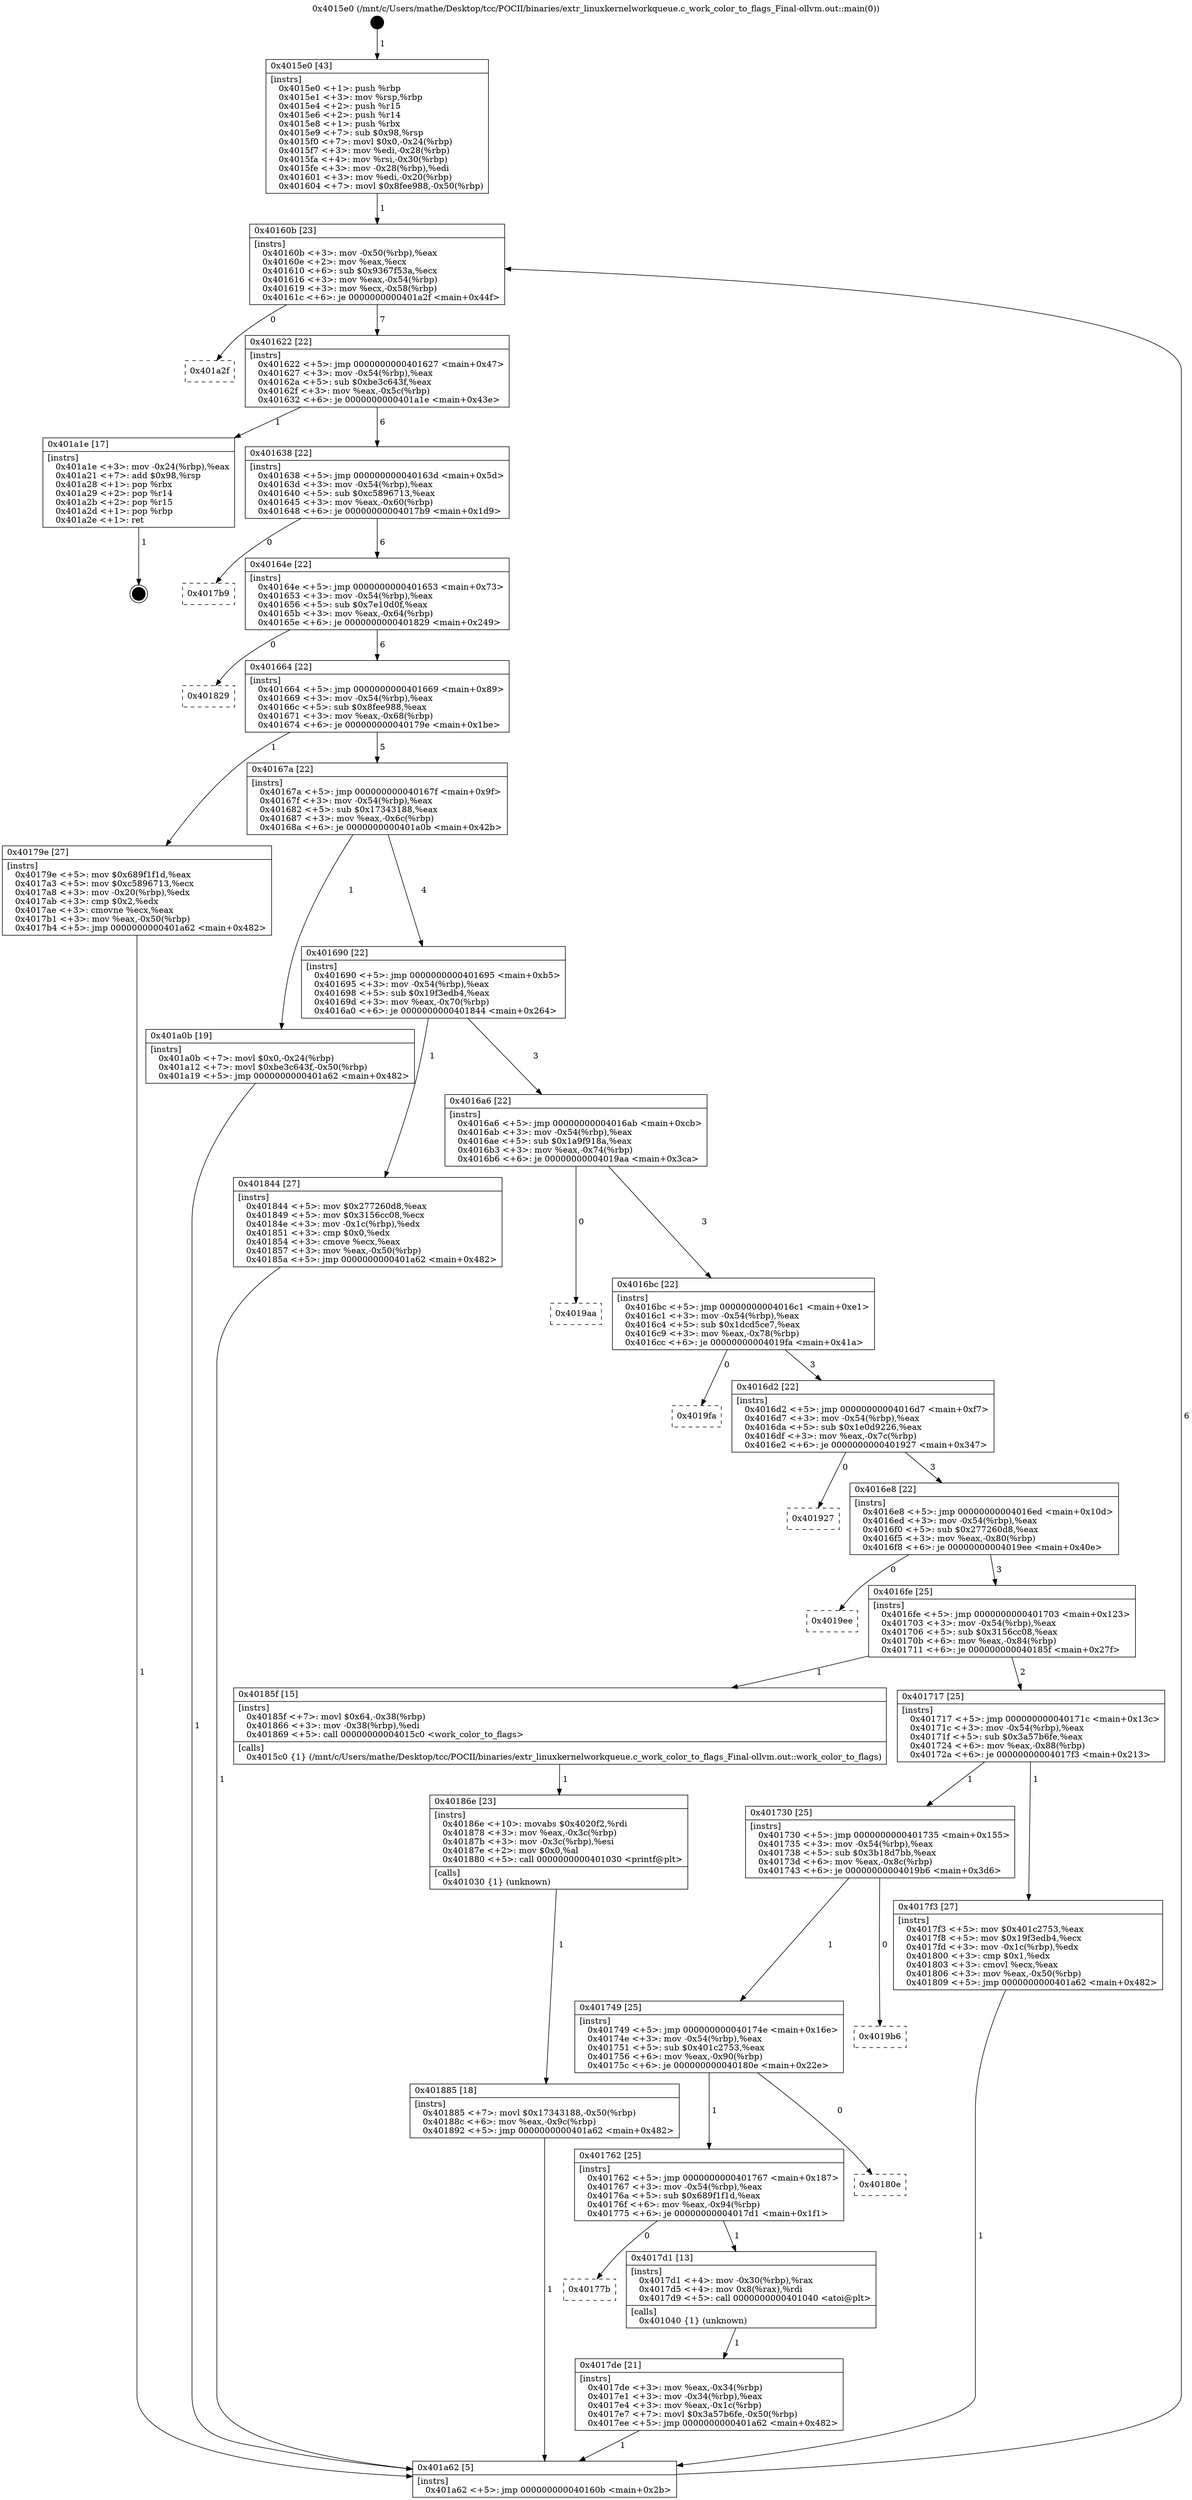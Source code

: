 digraph "0x4015e0" {
  label = "0x4015e0 (/mnt/c/Users/mathe/Desktop/tcc/POCII/binaries/extr_linuxkernelworkqueue.c_work_color_to_flags_Final-ollvm.out::main(0))"
  labelloc = "t"
  node[shape=record]

  Entry [label="",width=0.3,height=0.3,shape=circle,fillcolor=black,style=filled]
  "0x40160b" [label="{
     0x40160b [23]\l
     | [instrs]\l
     &nbsp;&nbsp;0x40160b \<+3\>: mov -0x50(%rbp),%eax\l
     &nbsp;&nbsp;0x40160e \<+2\>: mov %eax,%ecx\l
     &nbsp;&nbsp;0x401610 \<+6\>: sub $0x9367f53a,%ecx\l
     &nbsp;&nbsp;0x401616 \<+3\>: mov %eax,-0x54(%rbp)\l
     &nbsp;&nbsp;0x401619 \<+3\>: mov %ecx,-0x58(%rbp)\l
     &nbsp;&nbsp;0x40161c \<+6\>: je 0000000000401a2f \<main+0x44f\>\l
  }"]
  "0x401a2f" [label="{
     0x401a2f\l
  }", style=dashed]
  "0x401622" [label="{
     0x401622 [22]\l
     | [instrs]\l
     &nbsp;&nbsp;0x401622 \<+5\>: jmp 0000000000401627 \<main+0x47\>\l
     &nbsp;&nbsp;0x401627 \<+3\>: mov -0x54(%rbp),%eax\l
     &nbsp;&nbsp;0x40162a \<+5\>: sub $0xbe3c643f,%eax\l
     &nbsp;&nbsp;0x40162f \<+3\>: mov %eax,-0x5c(%rbp)\l
     &nbsp;&nbsp;0x401632 \<+6\>: je 0000000000401a1e \<main+0x43e\>\l
  }"]
  Exit [label="",width=0.3,height=0.3,shape=circle,fillcolor=black,style=filled,peripheries=2]
  "0x401a1e" [label="{
     0x401a1e [17]\l
     | [instrs]\l
     &nbsp;&nbsp;0x401a1e \<+3\>: mov -0x24(%rbp),%eax\l
     &nbsp;&nbsp;0x401a21 \<+7\>: add $0x98,%rsp\l
     &nbsp;&nbsp;0x401a28 \<+1\>: pop %rbx\l
     &nbsp;&nbsp;0x401a29 \<+2\>: pop %r14\l
     &nbsp;&nbsp;0x401a2b \<+2\>: pop %r15\l
     &nbsp;&nbsp;0x401a2d \<+1\>: pop %rbp\l
     &nbsp;&nbsp;0x401a2e \<+1\>: ret\l
  }"]
  "0x401638" [label="{
     0x401638 [22]\l
     | [instrs]\l
     &nbsp;&nbsp;0x401638 \<+5\>: jmp 000000000040163d \<main+0x5d\>\l
     &nbsp;&nbsp;0x40163d \<+3\>: mov -0x54(%rbp),%eax\l
     &nbsp;&nbsp;0x401640 \<+5\>: sub $0xc5896713,%eax\l
     &nbsp;&nbsp;0x401645 \<+3\>: mov %eax,-0x60(%rbp)\l
     &nbsp;&nbsp;0x401648 \<+6\>: je 00000000004017b9 \<main+0x1d9\>\l
  }"]
  "0x401885" [label="{
     0x401885 [18]\l
     | [instrs]\l
     &nbsp;&nbsp;0x401885 \<+7\>: movl $0x17343188,-0x50(%rbp)\l
     &nbsp;&nbsp;0x40188c \<+6\>: mov %eax,-0x9c(%rbp)\l
     &nbsp;&nbsp;0x401892 \<+5\>: jmp 0000000000401a62 \<main+0x482\>\l
  }"]
  "0x4017b9" [label="{
     0x4017b9\l
  }", style=dashed]
  "0x40164e" [label="{
     0x40164e [22]\l
     | [instrs]\l
     &nbsp;&nbsp;0x40164e \<+5\>: jmp 0000000000401653 \<main+0x73\>\l
     &nbsp;&nbsp;0x401653 \<+3\>: mov -0x54(%rbp),%eax\l
     &nbsp;&nbsp;0x401656 \<+5\>: sub $0x7e10d0f,%eax\l
     &nbsp;&nbsp;0x40165b \<+3\>: mov %eax,-0x64(%rbp)\l
     &nbsp;&nbsp;0x40165e \<+6\>: je 0000000000401829 \<main+0x249\>\l
  }"]
  "0x40186e" [label="{
     0x40186e [23]\l
     | [instrs]\l
     &nbsp;&nbsp;0x40186e \<+10\>: movabs $0x4020f2,%rdi\l
     &nbsp;&nbsp;0x401878 \<+3\>: mov %eax,-0x3c(%rbp)\l
     &nbsp;&nbsp;0x40187b \<+3\>: mov -0x3c(%rbp),%esi\l
     &nbsp;&nbsp;0x40187e \<+2\>: mov $0x0,%al\l
     &nbsp;&nbsp;0x401880 \<+5\>: call 0000000000401030 \<printf@plt\>\l
     | [calls]\l
     &nbsp;&nbsp;0x401030 \{1\} (unknown)\l
  }"]
  "0x401829" [label="{
     0x401829\l
  }", style=dashed]
  "0x401664" [label="{
     0x401664 [22]\l
     | [instrs]\l
     &nbsp;&nbsp;0x401664 \<+5\>: jmp 0000000000401669 \<main+0x89\>\l
     &nbsp;&nbsp;0x401669 \<+3\>: mov -0x54(%rbp),%eax\l
     &nbsp;&nbsp;0x40166c \<+5\>: sub $0x8fee988,%eax\l
     &nbsp;&nbsp;0x401671 \<+3\>: mov %eax,-0x68(%rbp)\l
     &nbsp;&nbsp;0x401674 \<+6\>: je 000000000040179e \<main+0x1be\>\l
  }"]
  "0x4017de" [label="{
     0x4017de [21]\l
     | [instrs]\l
     &nbsp;&nbsp;0x4017de \<+3\>: mov %eax,-0x34(%rbp)\l
     &nbsp;&nbsp;0x4017e1 \<+3\>: mov -0x34(%rbp),%eax\l
     &nbsp;&nbsp;0x4017e4 \<+3\>: mov %eax,-0x1c(%rbp)\l
     &nbsp;&nbsp;0x4017e7 \<+7\>: movl $0x3a57b6fe,-0x50(%rbp)\l
     &nbsp;&nbsp;0x4017ee \<+5\>: jmp 0000000000401a62 \<main+0x482\>\l
  }"]
  "0x40179e" [label="{
     0x40179e [27]\l
     | [instrs]\l
     &nbsp;&nbsp;0x40179e \<+5\>: mov $0x689f1f1d,%eax\l
     &nbsp;&nbsp;0x4017a3 \<+5\>: mov $0xc5896713,%ecx\l
     &nbsp;&nbsp;0x4017a8 \<+3\>: mov -0x20(%rbp),%edx\l
     &nbsp;&nbsp;0x4017ab \<+3\>: cmp $0x2,%edx\l
     &nbsp;&nbsp;0x4017ae \<+3\>: cmovne %ecx,%eax\l
     &nbsp;&nbsp;0x4017b1 \<+3\>: mov %eax,-0x50(%rbp)\l
     &nbsp;&nbsp;0x4017b4 \<+5\>: jmp 0000000000401a62 \<main+0x482\>\l
  }"]
  "0x40167a" [label="{
     0x40167a [22]\l
     | [instrs]\l
     &nbsp;&nbsp;0x40167a \<+5\>: jmp 000000000040167f \<main+0x9f\>\l
     &nbsp;&nbsp;0x40167f \<+3\>: mov -0x54(%rbp),%eax\l
     &nbsp;&nbsp;0x401682 \<+5\>: sub $0x17343188,%eax\l
     &nbsp;&nbsp;0x401687 \<+3\>: mov %eax,-0x6c(%rbp)\l
     &nbsp;&nbsp;0x40168a \<+6\>: je 0000000000401a0b \<main+0x42b\>\l
  }"]
  "0x401a62" [label="{
     0x401a62 [5]\l
     | [instrs]\l
     &nbsp;&nbsp;0x401a62 \<+5\>: jmp 000000000040160b \<main+0x2b\>\l
  }"]
  "0x4015e0" [label="{
     0x4015e0 [43]\l
     | [instrs]\l
     &nbsp;&nbsp;0x4015e0 \<+1\>: push %rbp\l
     &nbsp;&nbsp;0x4015e1 \<+3\>: mov %rsp,%rbp\l
     &nbsp;&nbsp;0x4015e4 \<+2\>: push %r15\l
     &nbsp;&nbsp;0x4015e6 \<+2\>: push %r14\l
     &nbsp;&nbsp;0x4015e8 \<+1\>: push %rbx\l
     &nbsp;&nbsp;0x4015e9 \<+7\>: sub $0x98,%rsp\l
     &nbsp;&nbsp;0x4015f0 \<+7\>: movl $0x0,-0x24(%rbp)\l
     &nbsp;&nbsp;0x4015f7 \<+3\>: mov %edi,-0x28(%rbp)\l
     &nbsp;&nbsp;0x4015fa \<+4\>: mov %rsi,-0x30(%rbp)\l
     &nbsp;&nbsp;0x4015fe \<+3\>: mov -0x28(%rbp),%edi\l
     &nbsp;&nbsp;0x401601 \<+3\>: mov %edi,-0x20(%rbp)\l
     &nbsp;&nbsp;0x401604 \<+7\>: movl $0x8fee988,-0x50(%rbp)\l
  }"]
  "0x40177b" [label="{
     0x40177b\l
  }", style=dashed]
  "0x401a0b" [label="{
     0x401a0b [19]\l
     | [instrs]\l
     &nbsp;&nbsp;0x401a0b \<+7\>: movl $0x0,-0x24(%rbp)\l
     &nbsp;&nbsp;0x401a12 \<+7\>: movl $0xbe3c643f,-0x50(%rbp)\l
     &nbsp;&nbsp;0x401a19 \<+5\>: jmp 0000000000401a62 \<main+0x482\>\l
  }"]
  "0x401690" [label="{
     0x401690 [22]\l
     | [instrs]\l
     &nbsp;&nbsp;0x401690 \<+5\>: jmp 0000000000401695 \<main+0xb5\>\l
     &nbsp;&nbsp;0x401695 \<+3\>: mov -0x54(%rbp),%eax\l
     &nbsp;&nbsp;0x401698 \<+5\>: sub $0x19f3edb4,%eax\l
     &nbsp;&nbsp;0x40169d \<+3\>: mov %eax,-0x70(%rbp)\l
     &nbsp;&nbsp;0x4016a0 \<+6\>: je 0000000000401844 \<main+0x264\>\l
  }"]
  "0x4017d1" [label="{
     0x4017d1 [13]\l
     | [instrs]\l
     &nbsp;&nbsp;0x4017d1 \<+4\>: mov -0x30(%rbp),%rax\l
     &nbsp;&nbsp;0x4017d5 \<+4\>: mov 0x8(%rax),%rdi\l
     &nbsp;&nbsp;0x4017d9 \<+5\>: call 0000000000401040 \<atoi@plt\>\l
     | [calls]\l
     &nbsp;&nbsp;0x401040 \{1\} (unknown)\l
  }"]
  "0x401844" [label="{
     0x401844 [27]\l
     | [instrs]\l
     &nbsp;&nbsp;0x401844 \<+5\>: mov $0x277260d8,%eax\l
     &nbsp;&nbsp;0x401849 \<+5\>: mov $0x3156cc08,%ecx\l
     &nbsp;&nbsp;0x40184e \<+3\>: mov -0x1c(%rbp),%edx\l
     &nbsp;&nbsp;0x401851 \<+3\>: cmp $0x0,%edx\l
     &nbsp;&nbsp;0x401854 \<+3\>: cmove %ecx,%eax\l
     &nbsp;&nbsp;0x401857 \<+3\>: mov %eax,-0x50(%rbp)\l
     &nbsp;&nbsp;0x40185a \<+5\>: jmp 0000000000401a62 \<main+0x482\>\l
  }"]
  "0x4016a6" [label="{
     0x4016a6 [22]\l
     | [instrs]\l
     &nbsp;&nbsp;0x4016a6 \<+5\>: jmp 00000000004016ab \<main+0xcb\>\l
     &nbsp;&nbsp;0x4016ab \<+3\>: mov -0x54(%rbp),%eax\l
     &nbsp;&nbsp;0x4016ae \<+5\>: sub $0x1a9f918a,%eax\l
     &nbsp;&nbsp;0x4016b3 \<+3\>: mov %eax,-0x74(%rbp)\l
     &nbsp;&nbsp;0x4016b6 \<+6\>: je 00000000004019aa \<main+0x3ca\>\l
  }"]
  "0x401762" [label="{
     0x401762 [25]\l
     | [instrs]\l
     &nbsp;&nbsp;0x401762 \<+5\>: jmp 0000000000401767 \<main+0x187\>\l
     &nbsp;&nbsp;0x401767 \<+3\>: mov -0x54(%rbp),%eax\l
     &nbsp;&nbsp;0x40176a \<+5\>: sub $0x689f1f1d,%eax\l
     &nbsp;&nbsp;0x40176f \<+6\>: mov %eax,-0x94(%rbp)\l
     &nbsp;&nbsp;0x401775 \<+6\>: je 00000000004017d1 \<main+0x1f1\>\l
  }"]
  "0x4019aa" [label="{
     0x4019aa\l
  }", style=dashed]
  "0x4016bc" [label="{
     0x4016bc [22]\l
     | [instrs]\l
     &nbsp;&nbsp;0x4016bc \<+5\>: jmp 00000000004016c1 \<main+0xe1\>\l
     &nbsp;&nbsp;0x4016c1 \<+3\>: mov -0x54(%rbp),%eax\l
     &nbsp;&nbsp;0x4016c4 \<+5\>: sub $0x1dcd5ce7,%eax\l
     &nbsp;&nbsp;0x4016c9 \<+3\>: mov %eax,-0x78(%rbp)\l
     &nbsp;&nbsp;0x4016cc \<+6\>: je 00000000004019fa \<main+0x41a\>\l
  }"]
  "0x40180e" [label="{
     0x40180e\l
  }", style=dashed]
  "0x4019fa" [label="{
     0x4019fa\l
  }", style=dashed]
  "0x4016d2" [label="{
     0x4016d2 [22]\l
     | [instrs]\l
     &nbsp;&nbsp;0x4016d2 \<+5\>: jmp 00000000004016d7 \<main+0xf7\>\l
     &nbsp;&nbsp;0x4016d7 \<+3\>: mov -0x54(%rbp),%eax\l
     &nbsp;&nbsp;0x4016da \<+5\>: sub $0x1e0d9226,%eax\l
     &nbsp;&nbsp;0x4016df \<+3\>: mov %eax,-0x7c(%rbp)\l
     &nbsp;&nbsp;0x4016e2 \<+6\>: je 0000000000401927 \<main+0x347\>\l
  }"]
  "0x401749" [label="{
     0x401749 [25]\l
     | [instrs]\l
     &nbsp;&nbsp;0x401749 \<+5\>: jmp 000000000040174e \<main+0x16e\>\l
     &nbsp;&nbsp;0x40174e \<+3\>: mov -0x54(%rbp),%eax\l
     &nbsp;&nbsp;0x401751 \<+5\>: sub $0x401c2753,%eax\l
     &nbsp;&nbsp;0x401756 \<+6\>: mov %eax,-0x90(%rbp)\l
     &nbsp;&nbsp;0x40175c \<+6\>: je 000000000040180e \<main+0x22e\>\l
  }"]
  "0x401927" [label="{
     0x401927\l
  }", style=dashed]
  "0x4016e8" [label="{
     0x4016e8 [22]\l
     | [instrs]\l
     &nbsp;&nbsp;0x4016e8 \<+5\>: jmp 00000000004016ed \<main+0x10d\>\l
     &nbsp;&nbsp;0x4016ed \<+3\>: mov -0x54(%rbp),%eax\l
     &nbsp;&nbsp;0x4016f0 \<+5\>: sub $0x277260d8,%eax\l
     &nbsp;&nbsp;0x4016f5 \<+3\>: mov %eax,-0x80(%rbp)\l
     &nbsp;&nbsp;0x4016f8 \<+6\>: je 00000000004019ee \<main+0x40e\>\l
  }"]
  "0x4019b6" [label="{
     0x4019b6\l
  }", style=dashed]
  "0x4019ee" [label="{
     0x4019ee\l
  }", style=dashed]
  "0x4016fe" [label="{
     0x4016fe [25]\l
     | [instrs]\l
     &nbsp;&nbsp;0x4016fe \<+5\>: jmp 0000000000401703 \<main+0x123\>\l
     &nbsp;&nbsp;0x401703 \<+3\>: mov -0x54(%rbp),%eax\l
     &nbsp;&nbsp;0x401706 \<+5\>: sub $0x3156cc08,%eax\l
     &nbsp;&nbsp;0x40170b \<+6\>: mov %eax,-0x84(%rbp)\l
     &nbsp;&nbsp;0x401711 \<+6\>: je 000000000040185f \<main+0x27f\>\l
  }"]
  "0x401730" [label="{
     0x401730 [25]\l
     | [instrs]\l
     &nbsp;&nbsp;0x401730 \<+5\>: jmp 0000000000401735 \<main+0x155\>\l
     &nbsp;&nbsp;0x401735 \<+3\>: mov -0x54(%rbp),%eax\l
     &nbsp;&nbsp;0x401738 \<+5\>: sub $0x3b18d7bb,%eax\l
     &nbsp;&nbsp;0x40173d \<+6\>: mov %eax,-0x8c(%rbp)\l
     &nbsp;&nbsp;0x401743 \<+6\>: je 00000000004019b6 \<main+0x3d6\>\l
  }"]
  "0x40185f" [label="{
     0x40185f [15]\l
     | [instrs]\l
     &nbsp;&nbsp;0x40185f \<+7\>: movl $0x64,-0x38(%rbp)\l
     &nbsp;&nbsp;0x401866 \<+3\>: mov -0x38(%rbp),%edi\l
     &nbsp;&nbsp;0x401869 \<+5\>: call 00000000004015c0 \<work_color_to_flags\>\l
     | [calls]\l
     &nbsp;&nbsp;0x4015c0 \{1\} (/mnt/c/Users/mathe/Desktop/tcc/POCII/binaries/extr_linuxkernelworkqueue.c_work_color_to_flags_Final-ollvm.out::work_color_to_flags)\l
  }"]
  "0x401717" [label="{
     0x401717 [25]\l
     | [instrs]\l
     &nbsp;&nbsp;0x401717 \<+5\>: jmp 000000000040171c \<main+0x13c\>\l
     &nbsp;&nbsp;0x40171c \<+3\>: mov -0x54(%rbp),%eax\l
     &nbsp;&nbsp;0x40171f \<+5\>: sub $0x3a57b6fe,%eax\l
     &nbsp;&nbsp;0x401724 \<+6\>: mov %eax,-0x88(%rbp)\l
     &nbsp;&nbsp;0x40172a \<+6\>: je 00000000004017f3 \<main+0x213\>\l
  }"]
  "0x4017f3" [label="{
     0x4017f3 [27]\l
     | [instrs]\l
     &nbsp;&nbsp;0x4017f3 \<+5\>: mov $0x401c2753,%eax\l
     &nbsp;&nbsp;0x4017f8 \<+5\>: mov $0x19f3edb4,%ecx\l
     &nbsp;&nbsp;0x4017fd \<+3\>: mov -0x1c(%rbp),%edx\l
     &nbsp;&nbsp;0x401800 \<+3\>: cmp $0x1,%edx\l
     &nbsp;&nbsp;0x401803 \<+3\>: cmovl %ecx,%eax\l
     &nbsp;&nbsp;0x401806 \<+3\>: mov %eax,-0x50(%rbp)\l
     &nbsp;&nbsp;0x401809 \<+5\>: jmp 0000000000401a62 \<main+0x482\>\l
  }"]
  Entry -> "0x4015e0" [label=" 1"]
  "0x40160b" -> "0x401a2f" [label=" 0"]
  "0x40160b" -> "0x401622" [label=" 7"]
  "0x401a1e" -> Exit [label=" 1"]
  "0x401622" -> "0x401a1e" [label=" 1"]
  "0x401622" -> "0x401638" [label=" 6"]
  "0x401a0b" -> "0x401a62" [label=" 1"]
  "0x401638" -> "0x4017b9" [label=" 0"]
  "0x401638" -> "0x40164e" [label=" 6"]
  "0x401885" -> "0x401a62" [label=" 1"]
  "0x40164e" -> "0x401829" [label=" 0"]
  "0x40164e" -> "0x401664" [label=" 6"]
  "0x40186e" -> "0x401885" [label=" 1"]
  "0x401664" -> "0x40179e" [label=" 1"]
  "0x401664" -> "0x40167a" [label=" 5"]
  "0x40179e" -> "0x401a62" [label=" 1"]
  "0x4015e0" -> "0x40160b" [label=" 1"]
  "0x401a62" -> "0x40160b" [label=" 6"]
  "0x40185f" -> "0x40186e" [label=" 1"]
  "0x40167a" -> "0x401a0b" [label=" 1"]
  "0x40167a" -> "0x401690" [label=" 4"]
  "0x401844" -> "0x401a62" [label=" 1"]
  "0x401690" -> "0x401844" [label=" 1"]
  "0x401690" -> "0x4016a6" [label=" 3"]
  "0x4017f3" -> "0x401a62" [label=" 1"]
  "0x4016a6" -> "0x4019aa" [label=" 0"]
  "0x4016a6" -> "0x4016bc" [label=" 3"]
  "0x4017d1" -> "0x4017de" [label=" 1"]
  "0x4016bc" -> "0x4019fa" [label=" 0"]
  "0x4016bc" -> "0x4016d2" [label=" 3"]
  "0x401762" -> "0x40177b" [label=" 0"]
  "0x4016d2" -> "0x401927" [label=" 0"]
  "0x4016d2" -> "0x4016e8" [label=" 3"]
  "0x4017de" -> "0x401a62" [label=" 1"]
  "0x4016e8" -> "0x4019ee" [label=" 0"]
  "0x4016e8" -> "0x4016fe" [label=" 3"]
  "0x401749" -> "0x401762" [label=" 1"]
  "0x4016fe" -> "0x40185f" [label=" 1"]
  "0x4016fe" -> "0x401717" [label=" 2"]
  "0x401762" -> "0x4017d1" [label=" 1"]
  "0x401717" -> "0x4017f3" [label=" 1"]
  "0x401717" -> "0x401730" [label=" 1"]
  "0x401749" -> "0x40180e" [label=" 0"]
  "0x401730" -> "0x4019b6" [label=" 0"]
  "0x401730" -> "0x401749" [label=" 1"]
}
